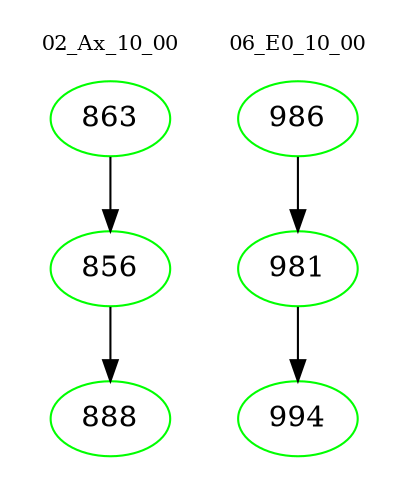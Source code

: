 digraph{
subgraph cluster_0 {
color = white
label = "02_Ax_10_00";
fontsize=10;
T0_863 [label="863", color="green"]
T0_863 -> T0_856 [color="black"]
T0_856 [label="856", color="green"]
T0_856 -> T0_888 [color="black"]
T0_888 [label="888", color="green"]
}
subgraph cluster_1 {
color = white
label = "06_E0_10_00";
fontsize=10;
T1_986 [label="986", color="green"]
T1_986 -> T1_981 [color="black"]
T1_981 [label="981", color="green"]
T1_981 -> T1_994 [color="black"]
T1_994 [label="994", color="green"]
}
}
